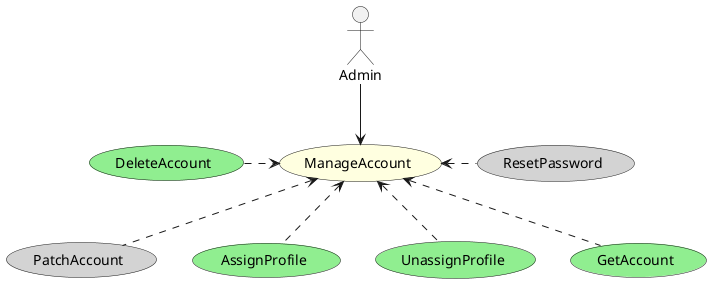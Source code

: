@startuml Use Case

actor Admin

usecase ManageAccount #LightYellow
usecase PatchAccount #LightGray
usecase DeleteAccount #LightGreen
usecase AssignProfile #LightGreen
usecase UnassignProfile #LightGreen
usecase GetAccount #LightGreen
usecase ResetPassword #LightGray

Admin --> (ManageAccount) 
(ManageAccount) <.d. (AssignProfile) 
(ManageAccount) <.d. (UnassignProfile) 
(ManageAccount) <.d. (GetAccount) 
(ManageAccount) <.d. (PatchAccount) 
(ManageAccount) <.l. (DeleteAccount) 
(ManageAccount) <.r. (ResetPassword) 

@enduml